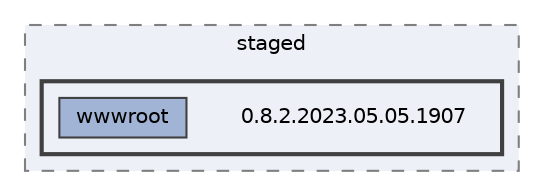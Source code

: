 digraph "BLAZAM/bin/Release/net6.0/publish/update/staged/0.8.2.2023.05.05.1907"
{
 // LATEX_PDF_SIZE
  bgcolor="transparent";
  edge [fontname=Helvetica,fontsize=10,labelfontname=Helvetica,labelfontsize=10];
  node [fontname=Helvetica,fontsize=10,shape=box,height=0.2,width=0.4];
  compound=true
  subgraph clusterdir_addc1b8f7c3d81d1afa849ab1f4b9bd7 {
    graph [ bgcolor="#edf0f7", pencolor="grey50", label="staged", fontname=Helvetica,fontsize=10 style="filled,dashed", URL="dir_addc1b8f7c3d81d1afa849ab1f4b9bd7.html",tooltip=""]
  subgraph clusterdir_a8afdae30ecf819b62c079816d6c4601 {
    graph [ bgcolor="#edf0f7", pencolor="grey25", label="", fontname=Helvetica,fontsize=10 style="filled,bold", URL="dir_a8afdae30ecf819b62c079816d6c4601.html",tooltip=""]
    dir_a8afdae30ecf819b62c079816d6c4601 [shape=plaintext, label="0.8.2.2023.05.05.1907"];
  dir_bd32e844fbd2aba04abe4bea73764a08 [label="wwwroot", fillcolor="#a2b4d6", color="grey25", style="filled", URL="dir_bd32e844fbd2aba04abe4bea73764a08.html",tooltip=""];
  }
  }
}
